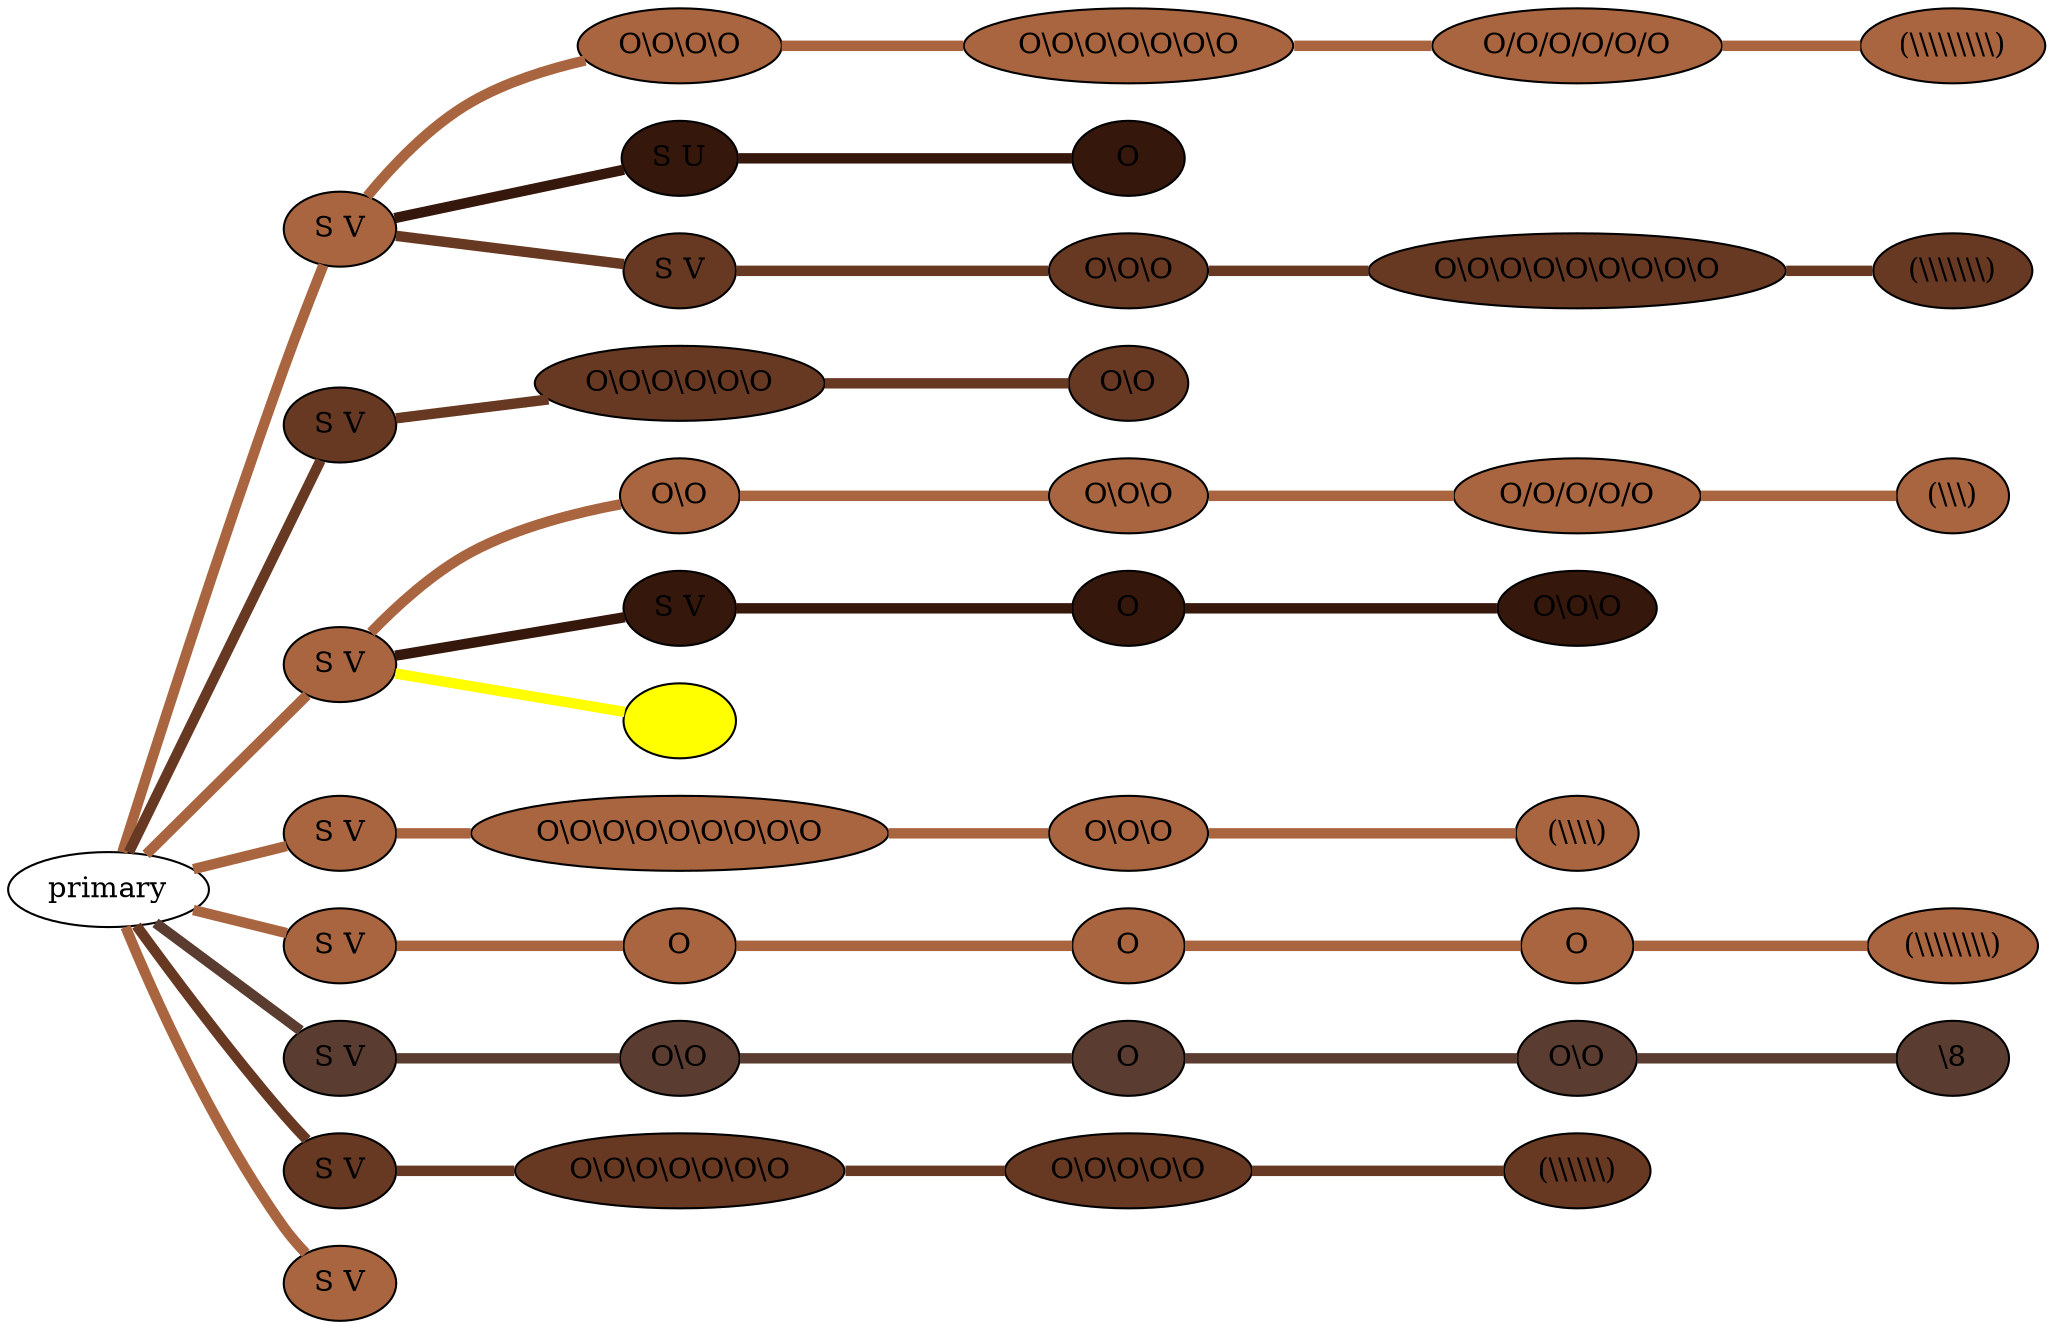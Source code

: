 graph {
 graph [rankdir=LR]
"primary" -- "1" [penwidth=5,color="#A86540"]
"1" [label="S V", style=filled, fillcolor="#A86540"]
"1" -- "1:0" [penwidth=5,color="#A86540"]
"1:0" [label="O\\O\\O\\O", style=filled, fillcolor="#A86540"]
"1:0" -- "1:1" [penwidth=5,color="#A86540"]
"1:1" [label="O\\O\\O\\O\\O\\O\\O", style=filled, fillcolor="#A86540"]
"1:1" -- "1:2" [penwidth=5,color="#A86540"]
"1:2" [label="O/O/O/O/O/O", style=filled, fillcolor="#A86540"]
"1:2" -- "1:3" [penwidth=5,color="#A86540"]
"1:3" [label="(\\\\\\\\\\\\\\\\\\)", style=filled, fillcolor="#A86540"]
"1" -- "1s1" [penwidth=5,color="#35170C"]
"1s1" [label="S U", style=filled, fillcolor="#35170C"]
"1s1" -- "1s1:0" [penwidth=5,color="#35170C"]
"1s1:0" [label="O", style=filled, fillcolor="#35170C"]
"1" -- "1s2" [penwidth=5,color="#673923"]
"1s2" [label="S V", style=filled, fillcolor="#673923"]
"1s2" -- "1s2:0" [penwidth=5,color="#673923"]
"1s2:0" [label="O\\O\\O", style=filled, fillcolor="#673923"]
"1s2:0" -- "1s2:1" [penwidth=5,color="#673923"]
"1s2:1" [label="O\\O\\O\\O\\O\\O\\O\\O\\O", style=filled, fillcolor="#673923"]
"1s2:1" -- "1s2:2" [penwidth=5,color="#673923"]
"1s2:2" [label="(\\\\\\\\\\\\\\)", style=filled, fillcolor="#673923"]
"primary" -- "2" [penwidth=5,color="#673923"]
"2" [label="S V", style=filled, fillcolor="#673923"]
"2" -- "2:0" [penwidth=5,color="#673923"]
"2:0" [label="O\\O\\O\\O\\O\\O", style=filled, fillcolor="#673923"]
"2:0" -- "2:1" [penwidth=5,color="#673923"]
"2:1" [label="O\\O", style=filled, fillcolor="#673923"]
"primary" -- "3" [penwidth=5,color="#A86540"]
"3" [label="S V", style=filled, fillcolor="#A86540"]
"3" -- "3:0" [penwidth=5,color="#A86540"]
"3:0" [label="O\\O", style=filled, fillcolor="#A86540"]
"3:0" -- "3:1" [penwidth=5,color="#A86540"]
"3:1" [label="O\\O\\O", style=filled, fillcolor="#A86540"]
"3:1" -- "3:2" [penwidth=5,color="#A86540"]
"3:2" [label="O/O/O/O/O", style=filled, fillcolor="#A86540"]
"3:2" -- "3:3" [penwidth=5,color="#A86540"]
"3:3" [label="(\\\\\\)", style=filled, fillcolor="#A86540"]
"3" -- "3s1" [penwidth=5,color="#35170C"]
"3s1" [label="S V", style=filled, fillcolor="#35170C"]
"3s1" -- "3s1:0" [penwidth=5,color="#35170C"]
"3s1:0" [label="O", style=filled, fillcolor="#35170C"]
"3s1:0" -- "3s1:1" [penwidth=5,color="#35170C"]
"3s1:1" [label="O\\O\\O", style=filled, fillcolor="#35170C"]
"3" -- "3s2" [penwidth=5,color=yellow]
"3s2" [label=" ", style=filled, fillcolor=yellow]
"primary" -- "4" [penwidth=5,color="#A86540"]
"4" [label="S V", style=filled, fillcolor="#A86540"]
"4" -- "4:0" [penwidth=5,color="#A86540"]
"4:0" [label="O\\O\\O\\O\\O\\O\\O\\O\\O", style=filled, fillcolor="#A86540"]
"4:0" -- "4:1" [penwidth=5,color="#A86540"]
"4:1" [label="O\\O\\O", style=filled, fillcolor="#A86540"]
"4:1" -- "4:2" [penwidth=5,color="#A86540"]
"4:2" [label="(\\\\\\\\)", style=filled, fillcolor="#A86540"]
"primary" -- "5" [penwidth=5,color="#A86540"]
"5" [label="S V", style=filled, fillcolor="#A86540"]
"5" -- "5:0" [penwidth=5,color="#A86540"]
"5:0" [label="O", style=filled, fillcolor="#A86540"]
"5:0" -- "5:1" [penwidth=5,color="#A86540"]
"5:1" [label="O", style=filled, fillcolor="#A86540"]
"5:1" -- "5:2" [penwidth=5,color="#A86540"]
"5:2" [label="O", style=filled, fillcolor="#A86540"]
"5:2" -- "5:3" [penwidth=5,color="#A86540"]
"5:3" [label="(\\\\\\\\\\\\\\\\)", style=filled, fillcolor="#A86540"]
"primary" -- "6" [penwidth=5,color="#5A3D30"]
"6" [label="S V", style=filled, fillcolor="#5A3D30"]
"6" -- "6:0" [penwidth=5,color="#5A3D30"]
"6:0" [label="O\\O", style=filled, fillcolor="#5A3D30"]
"6:0" -- "6:1" [penwidth=5,color="#5A3D30"]
"6:1" [label="O", style=filled, fillcolor="#5A3D30"]
"6:1" -- "6:2" [penwidth=5,color="#5A3D30"]
"6:2" [label="O\\O", style=filled, fillcolor="#5A3D30"]
"6:2" -- "6:3" [penwidth=5,color="#5A3D30"]
"6:3" [label="\\8", style=filled, fillcolor="#5A3D30"]
"primary" -- "7" [penwidth=5,color="#673923"]
"7" [label="S V", style=filled, fillcolor="#673923"]
"7" -- "7:0" [penwidth=5,color="#673923"]
"7:0" [label="O\\O\\O\\O\\O\\O\\O", style=filled, fillcolor="#673923"]
"7:0" -- "7:1" [penwidth=5,color="#673923"]
"7:1" [label="O\\O\\O\\O\\O", style=filled, fillcolor="#673923"]
"7:1" -- "7:2" [penwidth=5,color="#673923"]
"7:2" [label="(\\\\\\\\\\\\)", style=filled, fillcolor="#673923"]
"primary" -- "8" [penwidth=5,color="#A86540"]
"8" [label="S V", style=filled, fillcolor="#A86540"]
}
